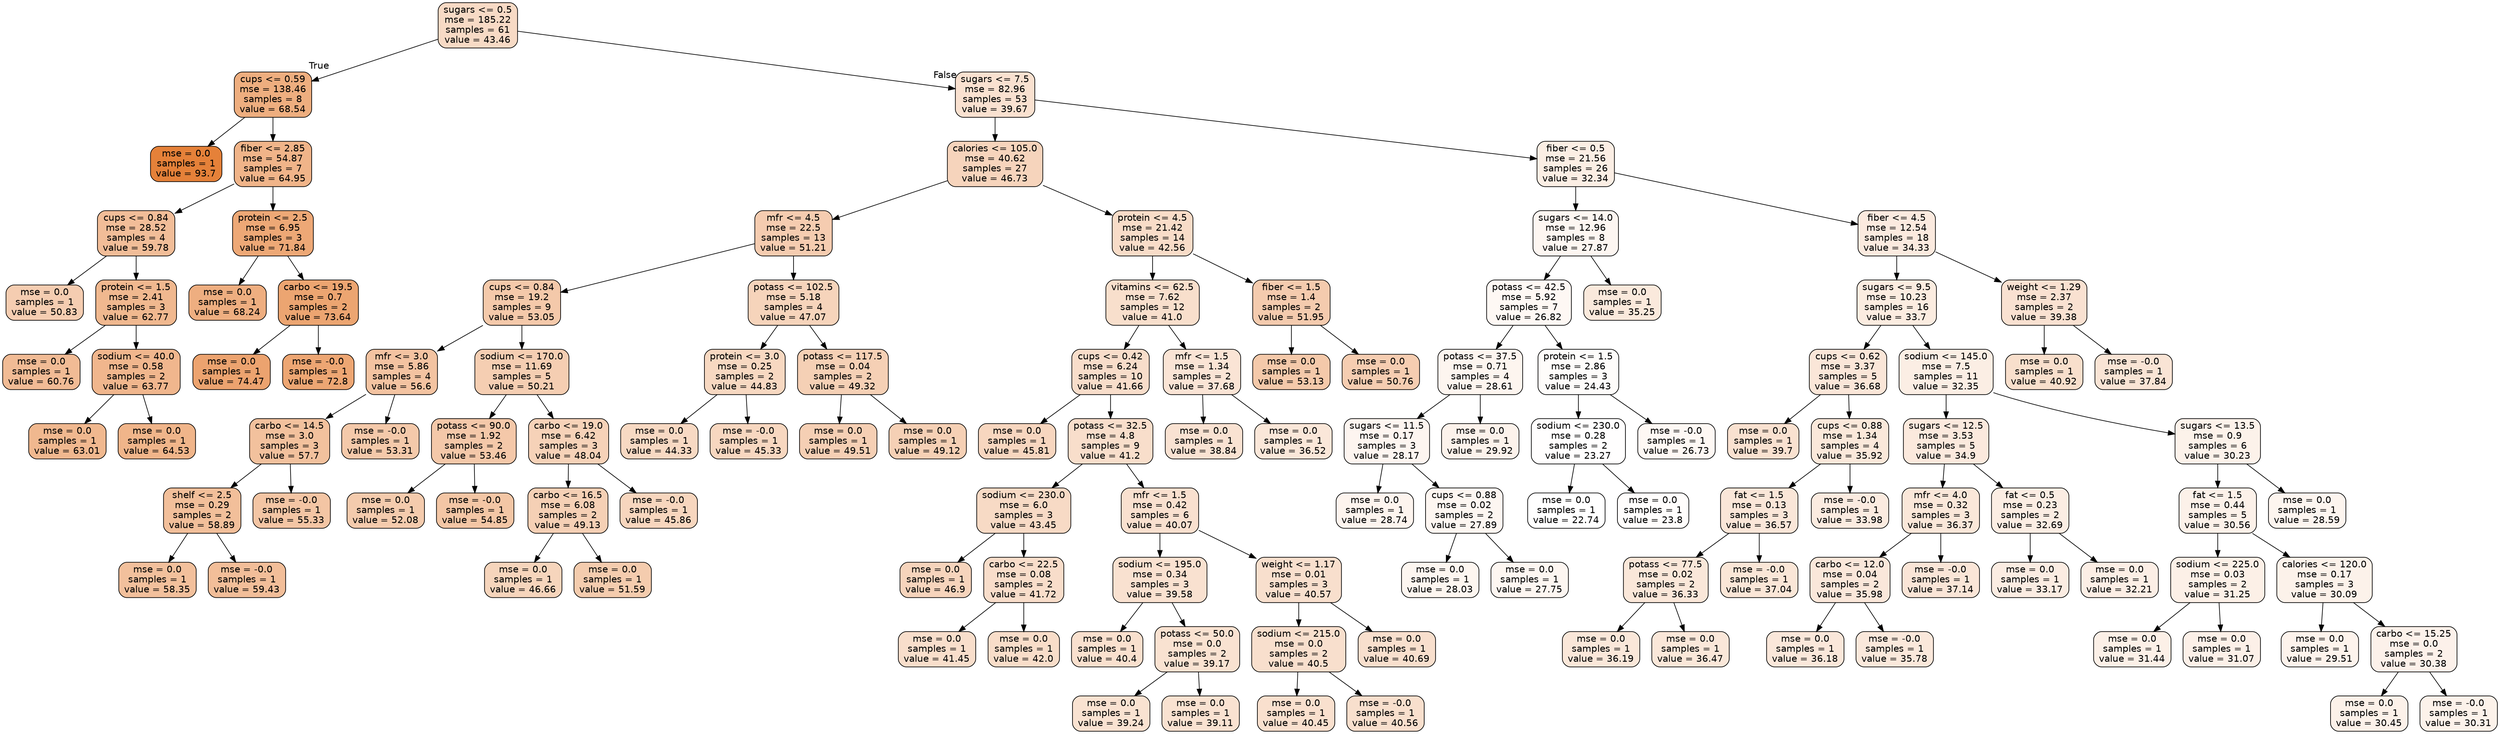 digraph Tree {
node [shape=box, style="filled, rounded", color="black", fontname=helvetica] ;
edge [fontname=helvetica] ;
0 [label="sugars <= 0.5\nmse = 185.22\nsamples = 61\nvalue = 43.46", fillcolor="#f7dac5"] ;
1 [label="cups <= 0.59\nmse = 138.46\nsamples = 8\nvalue = 68.54", fillcolor="#eeae7f"] ;
0 -> 1 [labeldistance=2.5, labelangle=45, headlabel="True"] ;
2 [label="mse = 0.0\nsamples = 1\nvalue = 93.7", fillcolor="#e58139"] ;
1 -> 2 ;
3 [label="fiber <= 2.85\nmse = 54.87\nsamples = 7\nvalue = 64.95", fillcolor="#f0b489"] ;
1 -> 3 ;
4 [label="cups <= 0.84\nmse = 28.52\nsamples = 4\nvalue = 59.78", fillcolor="#f1bd98"] ;
3 -> 4 ;
5 [label="mse = 0.0\nsamples = 1\nvalue = 50.83", fillcolor="#f5cdb1"] ;
4 -> 5 ;
6 [label="protein <= 1.5\nmse = 2.41\nsamples = 3\nvalue = 62.77", fillcolor="#f0b88f"] ;
4 -> 6 ;
7 [label="mse = 0.0\nsamples = 1\nvalue = 60.76", fillcolor="#f1bb95"] ;
6 -> 7 ;
8 [label="sodium <= 40.0\nmse = 0.58\nsamples = 2\nvalue = 63.77", fillcolor="#f0b68d"] ;
6 -> 8 ;
9 [label="mse = 0.0\nsamples = 1\nvalue = 63.01", fillcolor="#f0b88f"] ;
8 -> 9 ;
10 [label="mse = 0.0\nsamples = 1\nvalue = 64.53", fillcolor="#f0b58a"] ;
8 -> 10 ;
11 [label="protein <= 2.5\nmse = 6.95\nsamples = 3\nvalue = 71.84", fillcolor="#eda876"] ;
3 -> 11 ;
12 [label="mse = 0.0\nsamples = 1\nvalue = 68.24", fillcolor="#eeae80"] ;
11 -> 12 ;
13 [label="carbo <= 19.5\nmse = 0.7\nsamples = 2\nvalue = 73.64", fillcolor="#eca571"] ;
11 -> 13 ;
14 [label="mse = 0.0\nsamples = 1\nvalue = 74.47", fillcolor="#eca36f"] ;
13 -> 14 ;
15 [label="mse = -0.0\nsamples = 1\nvalue = 72.8", fillcolor="#eda673"] ;
13 -> 15 ;
16 [label="sugars <= 7.5\nmse = 82.96\nsamples = 53\nvalue = 39.67", fillcolor="#f9e1d0"] ;
0 -> 16 [labeldistance=2.5, labelangle=-45, headlabel="False"] ;
17 [label="calories <= 105.0\nmse = 40.62\nsamples = 27\nvalue = 46.73", fillcolor="#f6d4bc"] ;
16 -> 17 ;
18 [label="mfr <= 4.5\nmse = 22.5\nsamples = 13\nvalue = 51.21", fillcolor="#f5ccb0"] ;
17 -> 18 ;
19 [label="cups <= 0.84\nmse = 19.2\nsamples = 9\nvalue = 53.05", fillcolor="#f4c9aa"] ;
18 -> 19 ;
20 [label="mfr <= 3.0\nmse = 5.86\nsamples = 4\nvalue = 56.6", fillcolor="#f3c3a1"] ;
19 -> 20 ;
21 [label="carbo <= 14.5\nmse = 3.0\nsamples = 3\nvalue = 57.7", fillcolor="#f2c19d"] ;
20 -> 21 ;
22 [label="shelf <= 2.5\nmse = 0.29\nsamples = 2\nvalue = 58.89", fillcolor="#f2bf9a"] ;
21 -> 22 ;
23 [label="mse = 0.0\nsamples = 1\nvalue = 58.35", fillcolor="#f2c09c"] ;
22 -> 23 ;
24 [label="mse = -0.0\nsamples = 1\nvalue = 59.43", fillcolor="#f2be99"] ;
22 -> 24 ;
25 [label="mse = -0.0\nsamples = 1\nvalue = 55.33", fillcolor="#f3c5a4"] ;
21 -> 25 ;
26 [label="mse = -0.0\nsamples = 1\nvalue = 53.31", fillcolor="#f4c9aa"] ;
20 -> 26 ;
27 [label="sodium <= 170.0\nmse = 11.69\nsamples = 5\nvalue = 50.21", fillcolor="#f5ceb2"] ;
19 -> 27 ;
28 [label="potass <= 90.0\nmse = 1.92\nsamples = 2\nvalue = 53.46", fillcolor="#f4c8a9"] ;
27 -> 28 ;
29 [label="mse = 0.0\nsamples = 1\nvalue = 52.08", fillcolor="#f4cbad"] ;
28 -> 29 ;
30 [label="mse = -0.0\nsamples = 1\nvalue = 54.85", fillcolor="#f3c6a5"] ;
28 -> 30 ;
31 [label="carbo <= 19.0\nmse = 6.42\nsamples = 3\nvalue = 48.04", fillcolor="#f6d2b8"] ;
27 -> 31 ;
32 [label="carbo <= 16.5\nmse = 6.08\nsamples = 2\nvalue = 49.13", fillcolor="#f5d0b5"] ;
31 -> 32 ;
33 [label="mse = 0.0\nsamples = 1\nvalue = 46.66", fillcolor="#f6d5bc"] ;
32 -> 33 ;
34 [label="mse = 0.0\nsamples = 1\nvalue = 51.59", fillcolor="#f4ccae"] ;
32 -> 34 ;
35 [label="mse = -0.0\nsamples = 1\nvalue = 45.86", fillcolor="#f7d6be"] ;
31 -> 35 ;
36 [label="potass <= 102.5\nmse = 5.18\nsamples = 4\nvalue = 47.07", fillcolor="#f6d4bb"] ;
18 -> 36 ;
37 [label="protein <= 3.0\nmse = 0.25\nsamples = 2\nvalue = 44.83", fillcolor="#f7d8c1"] ;
36 -> 37 ;
38 [label="mse = 0.0\nsamples = 1\nvalue = 44.33", fillcolor="#f7d9c3"] ;
37 -> 38 ;
39 [label="mse = -0.0\nsamples = 1\nvalue = 45.33", fillcolor="#f7d7c0"] ;
37 -> 39 ;
40 [label="potass <= 117.5\nmse = 0.04\nsamples = 2\nvalue = 49.32", fillcolor="#f5d0b5"] ;
36 -> 40 ;
41 [label="mse = 0.0\nsamples = 1\nvalue = 49.51", fillcolor="#f5cfb4"] ;
40 -> 41 ;
42 [label="mse = 0.0\nsamples = 1\nvalue = 49.12", fillcolor="#f5d0b5"] ;
40 -> 42 ;
43 [label="protein <= 4.5\nmse = 21.42\nsamples = 14\nvalue = 42.56", fillcolor="#f8dcc8"] ;
17 -> 43 ;
44 [label="vitamins <= 62.5\nmse = 7.62\nsamples = 12\nvalue = 41.0", fillcolor="#f8dfcc"] ;
43 -> 44 ;
45 [label="cups <= 0.42\nmse = 6.24\nsamples = 10\nvalue = 41.66", fillcolor="#f8ddca"] ;
44 -> 45 ;
46 [label="mse = 0.0\nsamples = 1\nvalue = 45.81", fillcolor="#f7d6bf"] ;
45 -> 46 ;
47 [label="potass <= 32.5\nmse = 4.8\nsamples = 9\nvalue = 41.2", fillcolor="#f8decb"] ;
45 -> 47 ;
48 [label="sodium <= 230.0\nmse = 6.0\nsamples = 3\nvalue = 43.45", fillcolor="#f7dac5"] ;
47 -> 48 ;
49 [label="mse = 0.0\nsamples = 1\nvalue = 46.9", fillcolor="#f6d4bc"] ;
48 -> 49 ;
50 [label="carbo <= 22.5\nmse = 0.08\nsamples = 2\nvalue = 41.72", fillcolor="#f8ddca"] ;
48 -> 50 ;
51 [label="mse = 0.0\nsamples = 1\nvalue = 41.45", fillcolor="#f8decb"] ;
50 -> 51 ;
52 [label="mse = 0.0\nsamples = 1\nvalue = 42.0", fillcolor="#f8ddc9"] ;
50 -> 52 ;
53 [label="mfr <= 1.5\nmse = 0.42\nsamples = 6\nvalue = 40.07", fillcolor="#f9e0cf"] ;
47 -> 53 ;
54 [label="sodium <= 195.0\nmse = 0.34\nsamples = 3\nvalue = 39.58", fillcolor="#f9e1d0"] ;
53 -> 54 ;
55 [label="mse = 0.0\nsamples = 1\nvalue = 40.4", fillcolor="#f9e0ce"] ;
54 -> 55 ;
56 [label="potass <= 50.0\nmse = 0.0\nsamples = 2\nvalue = 39.17", fillcolor="#f9e2d1"] ;
54 -> 56 ;
57 [label="mse = 0.0\nsamples = 1\nvalue = 39.24", fillcolor="#f9e2d1"] ;
56 -> 57 ;
58 [label="mse = 0.0\nsamples = 1\nvalue = 39.11", fillcolor="#f9e2d1"] ;
56 -> 58 ;
59 [label="weight <= 1.17\nmse = 0.01\nsamples = 3\nvalue = 40.57", fillcolor="#f8dfcd"] ;
53 -> 59 ;
60 [label="sodium <= 215.0\nmse = 0.0\nsamples = 2\nvalue = 40.5", fillcolor="#f8dfcd"] ;
59 -> 60 ;
61 [label="mse = 0.0\nsamples = 1\nvalue = 40.45", fillcolor="#f9e0ce"] ;
60 -> 61 ;
62 [label="mse = -0.0\nsamples = 1\nvalue = 40.56", fillcolor="#f8dfcd"] ;
60 -> 62 ;
63 [label="mse = 0.0\nsamples = 1\nvalue = 40.69", fillcolor="#f8dfcd"] ;
59 -> 63 ;
64 [label="mfr <= 1.5\nmse = 1.34\nsamples = 2\nvalue = 37.68", fillcolor="#fae4d5"] ;
44 -> 64 ;
65 [label="mse = 0.0\nsamples = 1\nvalue = 38.84", fillcolor="#f9e2d2"] ;
64 -> 65 ;
66 [label="mse = 0.0\nsamples = 1\nvalue = 36.52", fillcolor="#fae7d9"] ;
64 -> 66 ;
67 [label="fiber <= 1.5\nmse = 1.4\nsamples = 2\nvalue = 51.95", fillcolor="#f4cbae"] ;
43 -> 67 ;
68 [label="mse = 0.0\nsamples = 1\nvalue = 53.13", fillcolor="#f4c9aa"] ;
67 -> 68 ;
69 [label="mse = 0.0\nsamples = 1\nvalue = 50.76", fillcolor="#f5cdb1"] ;
67 -> 69 ;
70 [label="fiber <= 0.5\nmse = 21.56\nsamples = 26\nvalue = 32.34", fillcolor="#fbeee4"] ;
16 -> 70 ;
71 [label="sugars <= 14.0\nmse = 12.96\nsamples = 8\nvalue = 27.87", fillcolor="#fdf6f1"] ;
70 -> 71 ;
72 [label="potass <= 42.5\nmse = 5.92\nsamples = 7\nvalue = 26.82", fillcolor="#fef8f4"] ;
71 -> 72 ;
73 [label="potass <= 37.5\nmse = 0.71\nsamples = 4\nvalue = 28.61", fillcolor="#fdf5ef"] ;
72 -> 73 ;
74 [label="sugars <= 11.5\nmse = 0.17\nsamples = 3\nvalue = 28.17", fillcolor="#fdf5f0"] ;
73 -> 74 ;
75 [label="mse = 0.0\nsamples = 1\nvalue = 28.74", fillcolor="#fdf4ee"] ;
74 -> 75 ;
76 [label="cups <= 0.88\nmse = 0.02\nsamples = 2\nvalue = 27.89", fillcolor="#fdf6f1"] ;
74 -> 76 ;
77 [label="mse = 0.0\nsamples = 1\nvalue = 28.03", fillcolor="#fdf6f0"] ;
76 -> 77 ;
78 [label="mse = 0.0\nsamples = 1\nvalue = 27.75", fillcolor="#fdf6f1"] ;
76 -> 78 ;
79 [label="mse = 0.0\nsamples = 1\nvalue = 29.92", fillcolor="#fcf2eb"] ;
73 -> 79 ;
80 [label="protein <= 1.5\nmse = 2.86\nsamples = 3\nvalue = 24.43", fillcolor="#fefcfa"] ;
72 -> 80 ;
81 [label="sodium <= 230.0\nmse = 0.28\nsamples = 2\nvalue = 23.27", fillcolor="#fffefe"] ;
80 -> 81 ;
82 [label="mse = 0.0\nsamples = 1\nvalue = 22.74", fillcolor="#ffffff"] ;
81 -> 82 ;
83 [label="mse = 0.0\nsamples = 1\nvalue = 23.8", fillcolor="#fffdfc"] ;
81 -> 83 ;
84 [label="mse = -0.0\nsamples = 1\nvalue = 26.73", fillcolor="#fef8f4"] ;
80 -> 84 ;
85 [label="mse = 0.0\nsamples = 1\nvalue = 35.25", fillcolor="#fae9dc"] ;
71 -> 85 ;
86 [label="fiber <= 4.5\nmse = 12.54\nsamples = 18\nvalue = 34.33", fillcolor="#fbeadf"] ;
70 -> 86 ;
87 [label="sugars <= 9.5\nmse = 10.23\nsamples = 16\nvalue = 33.7", fillcolor="#fbece0"] ;
86 -> 87 ;
88 [label="cups <= 0.62\nmse = 3.37\nsamples = 5\nvalue = 36.68", fillcolor="#fae6d8"] ;
87 -> 88 ;
89 [label="mse = 0.0\nsamples = 1\nvalue = 39.7", fillcolor="#f9e1d0"] ;
88 -> 89 ;
90 [label="cups <= 0.88\nmse = 1.34\nsamples = 4\nvalue = 35.92", fillcolor="#fae8da"] ;
88 -> 90 ;
91 [label="fat <= 1.5\nmse = 0.13\nsamples = 3\nvalue = 36.57", fillcolor="#fae6d8"] ;
90 -> 91 ;
92 [label="potass <= 77.5\nmse = 0.02\nsamples = 2\nvalue = 36.33", fillcolor="#fae7d9"] ;
91 -> 92 ;
93 [label="mse = 0.0\nsamples = 1\nvalue = 36.19", fillcolor="#fae7d9"] ;
92 -> 93 ;
94 [label="mse = 0.0\nsamples = 1\nvalue = 36.47", fillcolor="#fae7d9"] ;
92 -> 94 ;
95 [label="mse = -0.0\nsamples = 1\nvalue = 37.04", fillcolor="#fae6d7"] ;
91 -> 95 ;
96 [label="mse = -0.0\nsamples = 1\nvalue = 33.98", fillcolor="#fbebe0"] ;
90 -> 96 ;
97 [label="sodium <= 145.0\nmse = 7.5\nsamples = 11\nvalue = 32.35", fillcolor="#fbeee4"] ;
87 -> 97 ;
98 [label="sugars <= 12.5\nmse = 3.53\nsamples = 5\nvalue = 34.9", fillcolor="#fbe9dd"] ;
97 -> 98 ;
99 [label="mfr <= 4.0\nmse = 0.32\nsamples = 3\nvalue = 36.37", fillcolor="#fae7d9"] ;
98 -> 99 ;
100 [label="carbo <= 12.0\nmse = 0.04\nsamples = 2\nvalue = 35.98", fillcolor="#fae7da"] ;
99 -> 100 ;
101 [label="mse = 0.0\nsamples = 1\nvalue = 36.18", fillcolor="#fae7da"] ;
100 -> 101 ;
102 [label="mse = -0.0\nsamples = 1\nvalue = 35.78", fillcolor="#fae8db"] ;
100 -> 102 ;
103 [label="mse = -0.0\nsamples = 1\nvalue = 37.14", fillcolor="#fae5d7"] ;
99 -> 103 ;
104 [label="fat <= 0.5\nmse = 0.23\nsamples = 2\nvalue = 32.69", fillcolor="#fbede3"] ;
98 -> 104 ;
105 [label="mse = 0.0\nsamples = 1\nvalue = 33.17", fillcolor="#fbece2"] ;
104 -> 105 ;
106 [label="mse = 0.0\nsamples = 1\nvalue = 32.21", fillcolor="#fceee5"] ;
104 -> 106 ;
107 [label="sugars <= 13.5\nmse = 0.9\nsamples = 6\nvalue = 30.23", fillcolor="#fcf2ea"] ;
97 -> 107 ;
108 [label="fat <= 1.5\nmse = 0.44\nsamples = 5\nvalue = 30.56", fillcolor="#fcf1e9"] ;
107 -> 108 ;
109 [label="sodium <= 225.0\nmse = 0.03\nsamples = 2\nvalue = 31.25", fillcolor="#fcf0e7"] ;
108 -> 109 ;
110 [label="mse = 0.0\nsamples = 1\nvalue = 31.44", fillcolor="#fcf0e7"] ;
109 -> 110 ;
111 [label="mse = 0.0\nsamples = 1\nvalue = 31.07", fillcolor="#fcf0e8"] ;
109 -> 111 ;
112 [label="calories <= 120.0\nmse = 0.17\nsamples = 3\nvalue = 30.09", fillcolor="#fcf2ea"] ;
108 -> 112 ;
113 [label="mse = 0.0\nsamples = 1\nvalue = 29.51", fillcolor="#fdf3ec"] ;
112 -> 113 ;
114 [label="carbo <= 15.25\nmse = 0.0\nsamples = 2\nvalue = 30.38", fillcolor="#fcf1ea"] ;
112 -> 114 ;
115 [label="mse = 0.0\nsamples = 1\nvalue = 30.45", fillcolor="#fcf1e9"] ;
114 -> 115 ;
116 [label="mse = -0.0\nsamples = 1\nvalue = 30.31", fillcolor="#fcf2ea"] ;
114 -> 116 ;
117 [label="mse = 0.0\nsamples = 1\nvalue = 28.59", fillcolor="#fdf5ef"] ;
107 -> 117 ;
118 [label="weight <= 1.29\nmse = 2.37\nsamples = 2\nvalue = 39.38", fillcolor="#f9e1d1"] ;
86 -> 118 ;
119 [label="mse = 0.0\nsamples = 1\nvalue = 40.92", fillcolor="#f8dfcc"] ;
118 -> 119 ;
120 [label="mse = -0.0\nsamples = 1\nvalue = 37.84", fillcolor="#f9e4d5"] ;
118 -> 120 ;
}